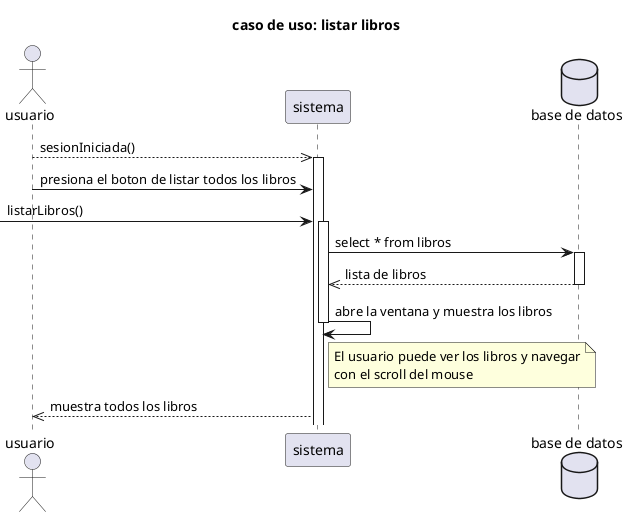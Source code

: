 @startuml
title caso de uso: listar libros

actor "usuario" as u
participant "sistema" as s
database "base de datos" as db

u -->> s: sesionIniciada()
activate s
u -> s: presiona el boton de listar todos los libros
 ->s: listarLibros()
 activate s
s -> db: select * from libros
activate db
db -->> s: lista de libros
deactivate db
s -> s: abre la ventana y muestra los libros
deactivate s
note right of s
El usuario puede ver los libros y navegar
con el scroll del mouse
end note
s -->> u: muestra todos los libros


@enduml